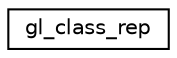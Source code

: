 digraph "Graphical Class Hierarchy"
{
  edge [fontname="Helvetica",fontsize="10",labelfontname="Helvetica",labelfontsize="10"];
  node [fontname="Helvetica",fontsize="10",shape=record];
  rankdir="LR";
  Node0 [label="gl_class_rep",height=0.2,width=0.4,color="black", fillcolor="white", style="filled",URL="$d9/d5d/classgl__class__rep.html"];
}
